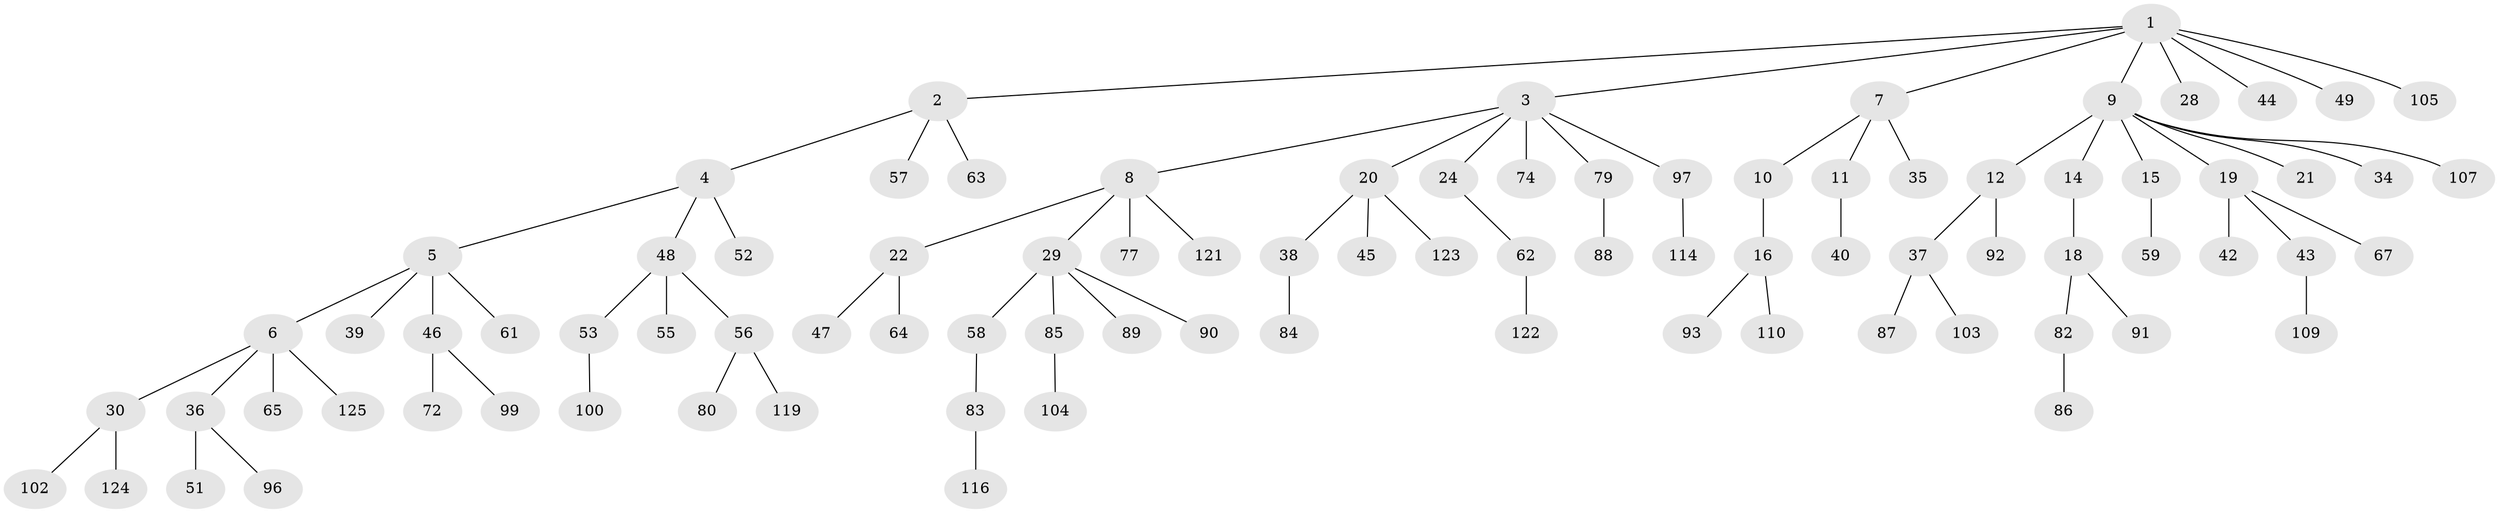 // original degree distribution, {8: 0.015625, 4: 0.0859375, 7: 0.0078125, 6: 0.0078125, 5: 0.0234375, 2: 0.265625, 3: 0.0859375, 1: 0.5078125}
// Generated by graph-tools (version 1.1) at 2025/19/03/04/25 18:19:18]
// undirected, 89 vertices, 88 edges
graph export_dot {
graph [start="1"]
  node [color=gray90,style=filled];
  1;
  2 [super="+13"];
  3;
  4 [super="+73+27+17"];
  5;
  6 [super="+26+98"];
  7;
  8;
  9 [super="+81"];
  10;
  11;
  12;
  14;
  15;
  16;
  18 [super="+23+25"];
  19;
  20;
  21;
  22 [super="+32+75+101"];
  24;
  28;
  29 [super="+33"];
  30 [super="+68+108"];
  34;
  35;
  36 [super="+69"];
  37 [super="+66"];
  38 [super="+54"];
  39;
  40;
  42;
  43;
  44 [super="+60"];
  45;
  46 [super="+95+126"];
  47;
  48;
  49;
  51;
  52;
  53;
  55;
  56;
  57;
  58;
  59 [super="+78"];
  61;
  62;
  63;
  64 [super="+128"];
  65;
  67;
  72;
  74;
  77 [super="+111"];
  79;
  80;
  82;
  83;
  84;
  85;
  86;
  87;
  88;
  89;
  90;
  91;
  92;
  93 [super="+120"];
  96;
  97;
  99 [super="+106"];
  100;
  102;
  103;
  104;
  105;
  107;
  109;
  110;
  114 [super="+118"];
  116;
  119;
  121;
  122;
  123;
  124;
  125;
  1 -- 2;
  1 -- 3;
  1 -- 7;
  1 -- 9;
  1 -- 28;
  1 -- 44;
  1 -- 49;
  1 -- 105;
  2 -- 4;
  2 -- 57;
  2 -- 63;
  3 -- 8;
  3 -- 20;
  3 -- 24;
  3 -- 74;
  3 -- 79;
  3 -- 97;
  4 -- 5;
  4 -- 48;
  4 -- 52;
  5 -- 6;
  5 -- 39;
  5 -- 46;
  5 -- 61;
  6 -- 36;
  6 -- 65;
  6 -- 125;
  6 -- 30;
  7 -- 10;
  7 -- 11;
  7 -- 35;
  8 -- 22;
  8 -- 29;
  8 -- 77;
  8 -- 121;
  9 -- 12;
  9 -- 14;
  9 -- 15;
  9 -- 19;
  9 -- 21;
  9 -- 34;
  9 -- 107;
  10 -- 16;
  11 -- 40;
  12 -- 37;
  12 -- 92;
  14 -- 18;
  15 -- 59;
  16 -- 93;
  16 -- 110;
  18 -- 82;
  18 -- 91;
  19 -- 42;
  19 -- 43;
  19 -- 67;
  20 -- 38;
  20 -- 45;
  20 -- 123;
  22 -- 47;
  22 -- 64;
  24 -- 62;
  29 -- 58;
  29 -- 90;
  29 -- 89;
  29 -- 85;
  30 -- 102;
  30 -- 124;
  36 -- 51;
  36 -- 96;
  37 -- 87;
  37 -- 103;
  38 -- 84;
  43 -- 109;
  46 -- 72;
  46 -- 99;
  48 -- 53;
  48 -- 55;
  48 -- 56;
  53 -- 100;
  56 -- 80;
  56 -- 119;
  58 -- 83;
  62 -- 122;
  79 -- 88;
  82 -- 86;
  83 -- 116;
  85 -- 104;
  97 -- 114;
}
